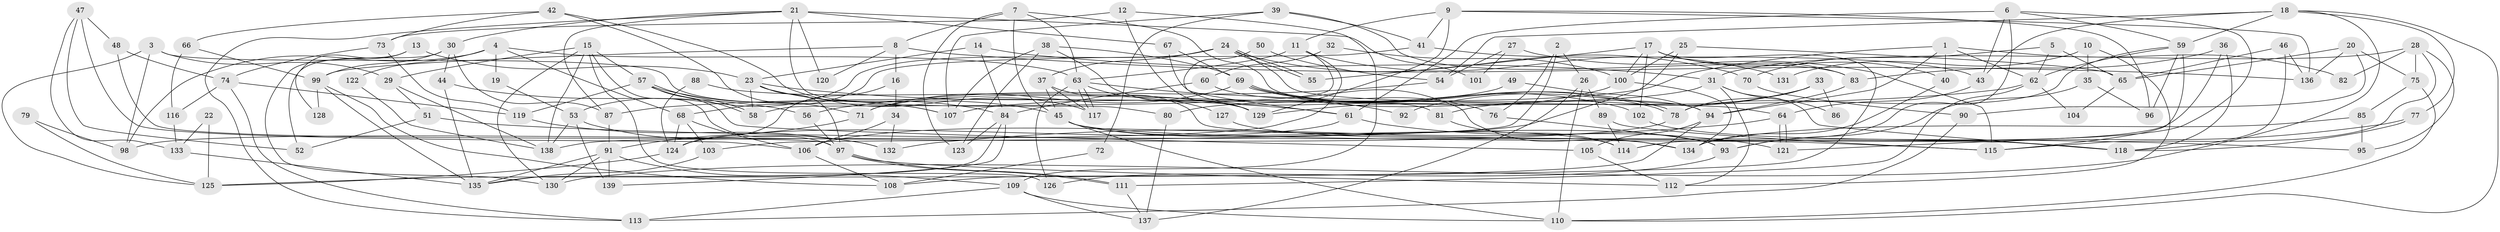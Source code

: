 // Generated by graph-tools (version 1.1) at 2025/02/03/09/25 03:02:13]
// undirected, 139 vertices, 278 edges
graph export_dot {
graph [start="1"]
  node [color=gray90,style=filled];
  1;
  2;
  3;
  4;
  5;
  6;
  7;
  8;
  9;
  10;
  11;
  12;
  13;
  14;
  15;
  16;
  17;
  18;
  19;
  20;
  21;
  22;
  23;
  24;
  25;
  26;
  27;
  28;
  29;
  30;
  31;
  32;
  33;
  34;
  35;
  36;
  37;
  38;
  39;
  40;
  41;
  42;
  43;
  44;
  45;
  46;
  47;
  48;
  49;
  50;
  51;
  52;
  53;
  54;
  55;
  56;
  57;
  58;
  59;
  60;
  61;
  62;
  63;
  64;
  65;
  66;
  67;
  68;
  69;
  70;
  71;
  72;
  73;
  74;
  75;
  76;
  77;
  78;
  79;
  80;
  81;
  82;
  83;
  84;
  85;
  86;
  87;
  88;
  89;
  90;
  91;
  92;
  93;
  94;
  95;
  96;
  97;
  98;
  99;
  100;
  101;
  102;
  103;
  104;
  105;
  106;
  107;
  108;
  109;
  110;
  111;
  112;
  113;
  114;
  115;
  116;
  117;
  118;
  119;
  120;
  121;
  122;
  123;
  124;
  125;
  126;
  127;
  128;
  129;
  130;
  131;
  132;
  133;
  134;
  135;
  136;
  137;
  138;
  139;
  1 -- 94;
  1 -- 62;
  1 -- 40;
  1 -- 82;
  1 -- 107;
  2 -- 76;
  2 -- 26;
  2 -- 103;
  3 -- 107;
  3 -- 98;
  3 -- 29;
  3 -- 125;
  4 -- 63;
  4 -- 68;
  4 -- 19;
  4 -- 98;
  4 -- 122;
  5 -- 70;
  5 -- 62;
  5 -- 65;
  6 -- 114;
  6 -- 43;
  6 -- 59;
  6 -- 61;
  6 -- 93;
  7 -- 123;
  7 -- 45;
  7 -- 8;
  7 -- 63;
  7 -- 94;
  8 -- 16;
  8 -- 99;
  8 -- 120;
  8 -- 136;
  9 -- 11;
  9 -- 129;
  9 -- 41;
  9 -- 96;
  9 -- 136;
  10 -- 112;
  10 -- 35;
  10 -- 131;
  11 -- 63;
  11 -- 138;
  11 -- 58;
  11 -- 131;
  12 -- 129;
  12 -- 109;
  12 -- 73;
  13 -- 130;
  13 -- 23;
  13 -- 128;
  14 -- 23;
  14 -- 84;
  14 -- 31;
  15 -- 138;
  15 -- 97;
  15 -- 29;
  15 -- 57;
  15 -- 126;
  15 -- 130;
  16 -- 34;
  16 -- 124;
  17 -- 83;
  17 -- 125;
  17 -- 40;
  17 -- 55;
  17 -- 100;
  17 -- 102;
  18 -- 43;
  18 -- 77;
  18 -- 54;
  18 -- 59;
  18 -- 110;
  18 -- 130;
  19 -- 53;
  20 -- 65;
  20 -- 136;
  20 -- 75;
  20 -- 90;
  21 -- 113;
  21 -- 87;
  21 -- 30;
  21 -- 67;
  21 -- 80;
  21 -- 101;
  21 -- 120;
  22 -- 125;
  22 -- 133;
  23 -- 58;
  23 -- 45;
  23 -- 61;
  23 -- 84;
  23 -- 97;
  24 -- 55;
  24 -- 55;
  24 -- 53;
  24 -- 37;
  24 -- 64;
  24 -- 70;
  25 -- 65;
  25 -- 106;
  25 -- 100;
  26 -- 110;
  26 -- 137;
  26 -- 89;
  27 -- 54;
  27 -- 115;
  27 -- 101;
  28 -- 115;
  28 -- 31;
  28 -- 75;
  28 -- 82;
  28 -- 95;
  29 -- 51;
  29 -- 138;
  30 -- 99;
  30 -- 44;
  30 -- 52;
  30 -- 87;
  31 -- 118;
  31 -- 80;
  31 -- 86;
  31 -- 112;
  32 -- 100;
  32 -- 60;
  33 -- 81;
  33 -- 78;
  33 -- 86;
  33 -- 92;
  34 -- 106;
  34 -- 132;
  35 -- 93;
  35 -- 96;
  36 -- 114;
  36 -- 118;
  36 -- 83;
  37 -- 45;
  37 -- 117;
  37 -- 118;
  38 -- 69;
  38 -- 107;
  38 -- 123;
  38 -- 129;
  39 -- 107;
  39 -- 83;
  39 -- 41;
  39 -- 72;
  40 -- 134;
  41 -- 43;
  41 -- 68;
  42 -- 73;
  42 -- 117;
  42 -- 66;
  42 -- 71;
  43 -- 64;
  44 -- 135;
  44 -- 56;
  45 -- 110;
  45 -- 93;
  45 -- 114;
  45 -- 115;
  46 -- 118;
  46 -- 136;
  46 -- 65;
  47 -- 48;
  47 -- 52;
  47 -- 106;
  47 -- 133;
  48 -- 74;
  48 -- 97;
  49 -- 94;
  49 -- 71;
  50 -- 61;
  50 -- 54;
  51 -- 95;
  51 -- 52;
  53 -- 132;
  53 -- 139;
  53 -- 138;
  54 -- 56;
  56 -- 97;
  57 -- 58;
  57 -- 58;
  57 -- 105;
  57 -- 107;
  57 -- 119;
  59 -- 62;
  59 -- 78;
  59 -- 96;
  59 -- 115;
  60 -- 134;
  60 -- 84;
  61 -- 121;
  61 -- 124;
  62 -- 111;
  62 -- 87;
  62 -- 104;
  63 -- 117;
  63 -- 117;
  63 -- 92;
  63 -- 126;
  63 -- 127;
  64 -- 121;
  64 -- 121;
  64 -- 132;
  65 -- 104;
  66 -- 99;
  66 -- 116;
  67 -- 69;
  67 -- 81;
  68 -- 103;
  68 -- 106;
  68 -- 124;
  69 -- 78;
  69 -- 78;
  69 -- 71;
  69 -- 76;
  69 -- 102;
  70 -- 90;
  71 -- 91;
  72 -- 108;
  73 -- 74;
  73 -- 119;
  74 -- 119;
  74 -- 116;
  74 -- 113;
  75 -- 85;
  75 -- 110;
  76 -- 93;
  77 -- 121;
  77 -- 118;
  78 -- 98;
  79 -- 98;
  79 -- 125;
  80 -- 137;
  81 -- 114;
  83 -- 94;
  84 -- 135;
  84 -- 123;
  84 -- 139;
  85 -- 134;
  85 -- 95;
  87 -- 91;
  88 -- 124;
  88 -- 129;
  89 -- 115;
  89 -- 114;
  90 -- 113;
  91 -- 130;
  91 -- 109;
  91 -- 135;
  91 -- 139;
  93 -- 126;
  94 -- 105;
  94 -- 108;
  97 -- 111;
  97 -- 111;
  97 -- 112;
  99 -- 108;
  99 -- 128;
  99 -- 135;
  100 -- 129;
  100 -- 134;
  102 -- 118;
  103 -- 135;
  105 -- 112;
  106 -- 108;
  109 -- 110;
  109 -- 113;
  109 -- 137;
  111 -- 137;
  116 -- 133;
  119 -- 132;
  122 -- 138;
  124 -- 125;
  127 -- 134;
  133 -- 135;
}
